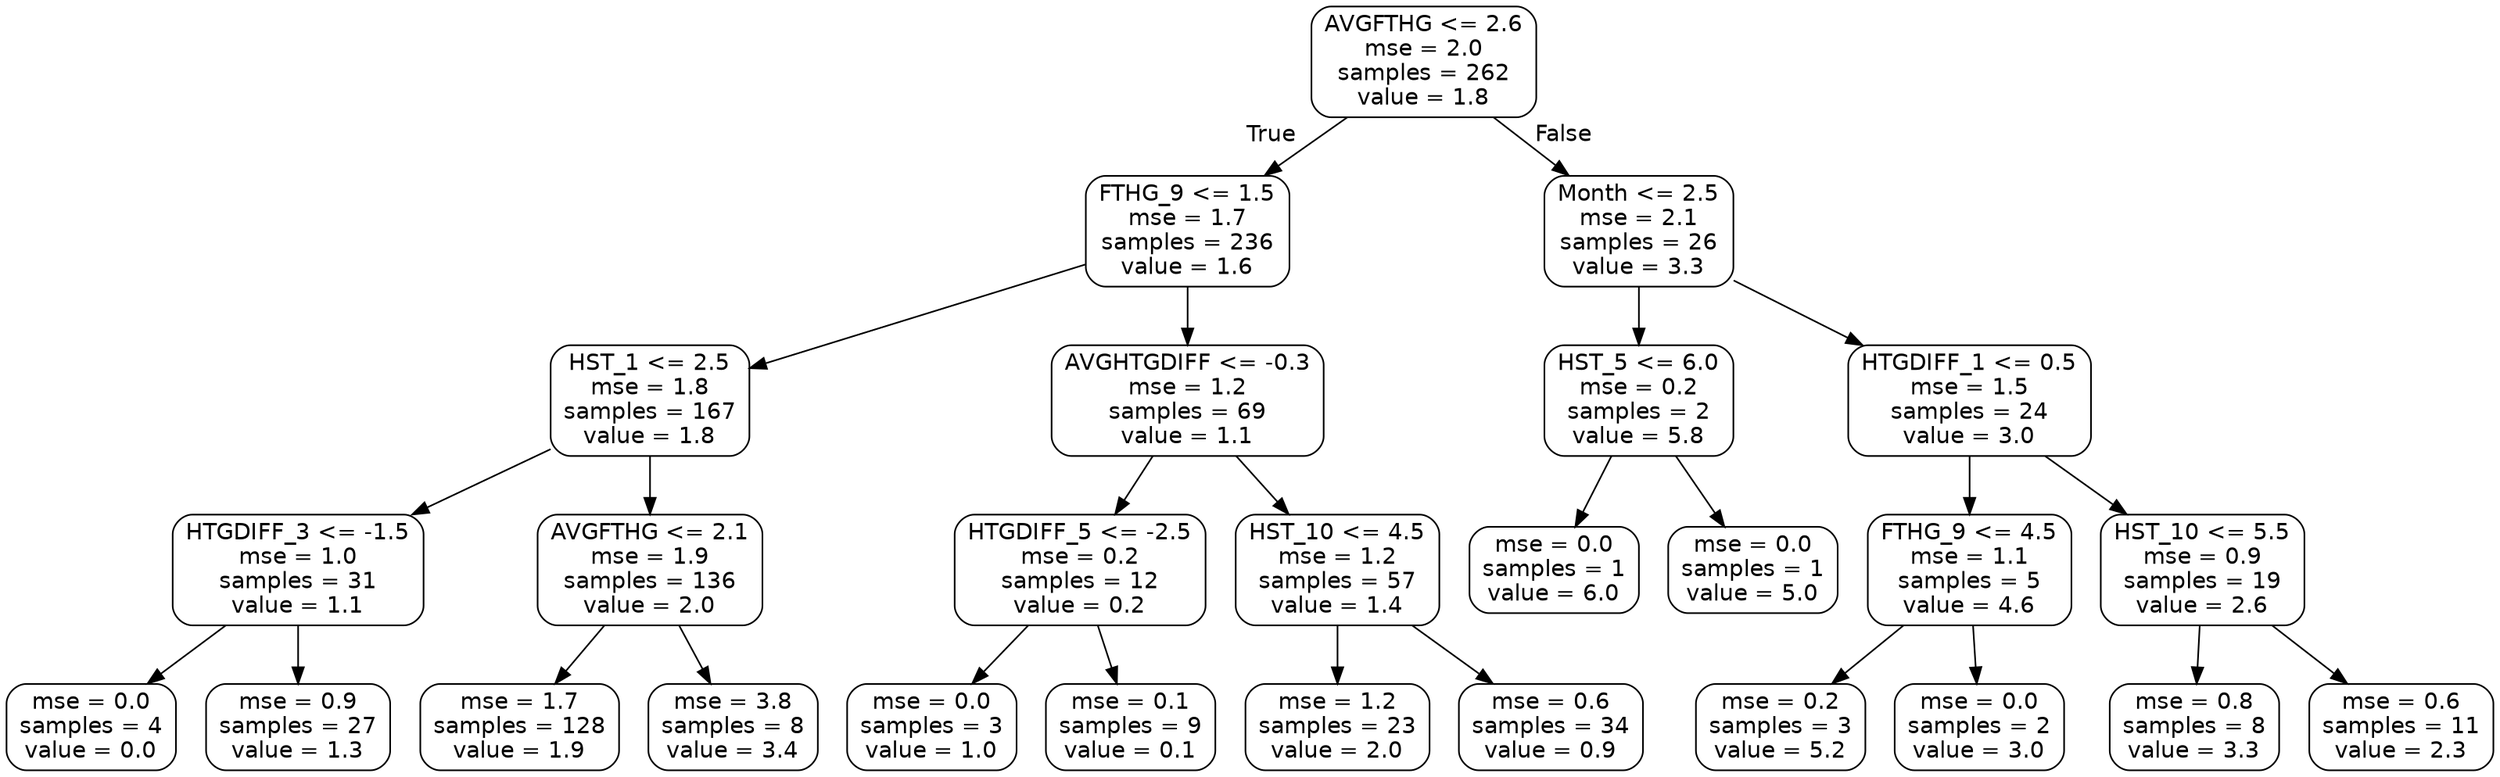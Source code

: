 digraph Tree {
node [shape=box, style="rounded", color="black", fontname=helvetica] ;
edge [fontname=helvetica] ;
0 [label="AVGFTHG <= 2.6\nmse = 2.0\nsamples = 262\nvalue = 1.8"] ;
1 [label="FTHG_9 <= 1.5\nmse = 1.7\nsamples = 236\nvalue = 1.6"] ;
0 -> 1 [labeldistance=2.5, labelangle=45, headlabel="True"] ;
2 [label="HST_1 <= 2.5\nmse = 1.8\nsamples = 167\nvalue = 1.8"] ;
1 -> 2 ;
3 [label="HTGDIFF_3 <= -1.5\nmse = 1.0\nsamples = 31\nvalue = 1.1"] ;
2 -> 3 ;
4 [label="mse = 0.0\nsamples = 4\nvalue = 0.0"] ;
3 -> 4 ;
5 [label="mse = 0.9\nsamples = 27\nvalue = 1.3"] ;
3 -> 5 ;
6 [label="AVGFTHG <= 2.1\nmse = 1.9\nsamples = 136\nvalue = 2.0"] ;
2 -> 6 ;
7 [label="mse = 1.7\nsamples = 128\nvalue = 1.9"] ;
6 -> 7 ;
8 [label="mse = 3.8\nsamples = 8\nvalue = 3.4"] ;
6 -> 8 ;
9 [label="AVGHTGDIFF <= -0.3\nmse = 1.2\nsamples = 69\nvalue = 1.1"] ;
1 -> 9 ;
10 [label="HTGDIFF_5 <= -2.5\nmse = 0.2\nsamples = 12\nvalue = 0.2"] ;
9 -> 10 ;
11 [label="mse = 0.0\nsamples = 3\nvalue = 1.0"] ;
10 -> 11 ;
12 [label="mse = 0.1\nsamples = 9\nvalue = 0.1"] ;
10 -> 12 ;
13 [label="HST_10 <= 4.5\nmse = 1.2\nsamples = 57\nvalue = 1.4"] ;
9 -> 13 ;
14 [label="mse = 1.2\nsamples = 23\nvalue = 2.0"] ;
13 -> 14 ;
15 [label="mse = 0.6\nsamples = 34\nvalue = 0.9"] ;
13 -> 15 ;
16 [label="Month <= 2.5\nmse = 2.1\nsamples = 26\nvalue = 3.3"] ;
0 -> 16 [labeldistance=2.5, labelangle=-45, headlabel="False"] ;
17 [label="HST_5 <= 6.0\nmse = 0.2\nsamples = 2\nvalue = 5.8"] ;
16 -> 17 ;
18 [label="mse = 0.0\nsamples = 1\nvalue = 6.0"] ;
17 -> 18 ;
19 [label="mse = 0.0\nsamples = 1\nvalue = 5.0"] ;
17 -> 19 ;
20 [label="HTGDIFF_1 <= 0.5\nmse = 1.5\nsamples = 24\nvalue = 3.0"] ;
16 -> 20 ;
21 [label="FTHG_9 <= 4.5\nmse = 1.1\nsamples = 5\nvalue = 4.6"] ;
20 -> 21 ;
22 [label="mse = 0.2\nsamples = 3\nvalue = 5.2"] ;
21 -> 22 ;
23 [label="mse = 0.0\nsamples = 2\nvalue = 3.0"] ;
21 -> 23 ;
24 [label="HST_10 <= 5.5\nmse = 0.9\nsamples = 19\nvalue = 2.6"] ;
20 -> 24 ;
25 [label="mse = 0.8\nsamples = 8\nvalue = 3.3"] ;
24 -> 25 ;
26 [label="mse = 0.6\nsamples = 11\nvalue = 2.3"] ;
24 -> 26 ;
}